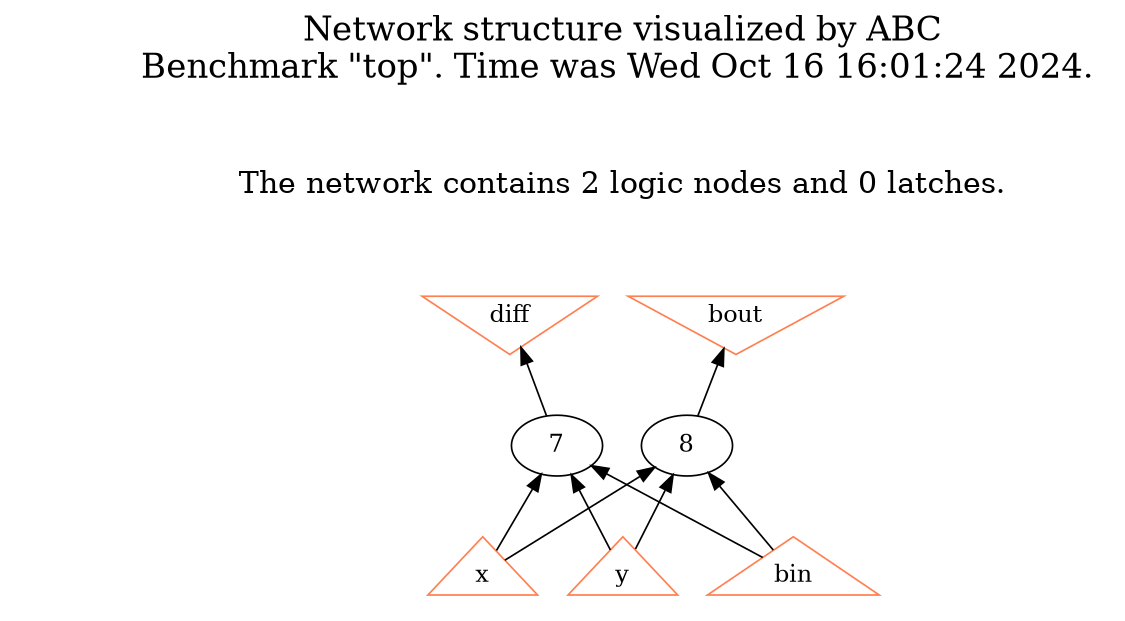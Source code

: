 # Network structure generated by ABC

digraph network {
size = "7.5,10";
center = true;
edge [dir = back];

{
  node [shape = plaintext];
  edge [style = invis];
  LevelTitle1 [label=""];
  LevelTitle2 [label=""];
  Level2 [label = ""];
  Level1 [label = ""];
  Level0 [label = ""];
  LevelTitle1 ->  LevelTitle2 ->  Level2 ->  Level1 ->  Level0;
}

{
  rank = same;
  LevelTitle1;
  title1 [shape=plaintext,
          fontsize=20,
          fontname = "Times-Roman",
          label="Network structure visualized by ABC\nBenchmark \"top\". Time was Wed Oct 16 16:01:24 2024. "
         ];
}

{
  rank = same;
  LevelTitle2;
  title2 [shape=plaintext,
          fontsize=18,
          fontname = "Times-Roman",
          label="The network contains 2 logic nodes and 0 latches.\n"
         ];
}

{
  rank = same;
  Level2;
  Node4 [label = "diff", shape = invtriangle, color = coral, fillcolor = coral];
  Node5 [label = "bout", shape = invtriangle, color = coral, fillcolor = coral];
}

{
  rank = same;
  Level1;
  Node7 [label = "7\n", shape = ellipse];
  Node8 [label = "8\n", shape = ellipse];
}

{
  rank = same;
  Level0;
  Node1 [label = "x", shape = triangle, color = coral, fillcolor = coral];
  Node2 [label = "y", shape = triangle, color = coral, fillcolor = coral];
  Node3 [label = "bin", shape = triangle, color = coral, fillcolor = coral];
}

title1 -> title2 [style = invis];
title2 -> Node4 [style = invis];
title2 -> Node5 [style = invis];
Node4 -> Node5 [style = invis];
Node4 -> Node7 [style = solid];
Node5 -> Node8 [style = solid];
Node7 -> Node1 [style = solid];
Node7 -> Node2 [style = solid];
Node7 -> Node3 [style = solid];
Node8 -> Node1 [style = solid];
Node8 -> Node2 [style = solid];
Node8 -> Node3 [style = solid];
}

